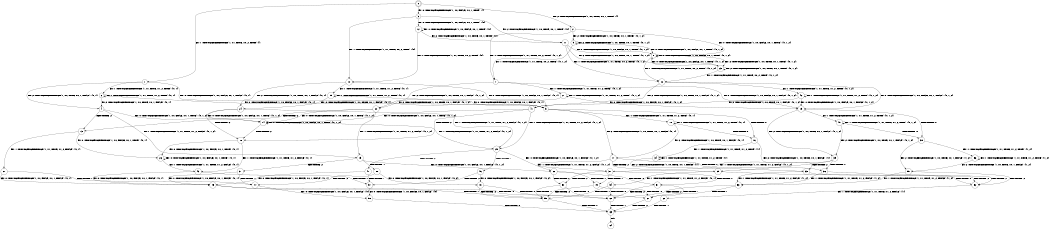 digraph BCG {
size = "7, 10.5";
center = TRUE;
node [shape = circle];
0 [peripheries = 2];
0 -> 1 [label = "EX !1 !ATOMIC_EXCH_BRANCH (1, +1, TRUE, +0, 2, TRUE) !{}"];
0 -> 2 [label = "EX !2 !ATOMIC_EXCH_BRANCH (1, +0, TRUE, +0, 1, TRUE) !{}"];
0 -> 3 [label = "EX !0 !ATOMIC_EXCH_BRANCH (1, +0, FALSE, +0, 1, TRUE) !{}"];
1 -> 4 [label = "EX !2 !ATOMIC_EXCH_BRANCH (1, +0, TRUE, +0, 1, FALSE) !{0, 1}"];
1 -> 5 [label = "EX !0 !ATOMIC_EXCH_BRANCH (1, +0, FALSE, +0, 1, FALSE) !{0, 1}"];
1 -> 6 [label = "EX !1 !ATOMIC_EXCH_BRANCH (1, +1, TRUE, +1, 2, TRUE) !{0, 1}"];
2 -> 7 [label = "EX !1 !ATOMIC_EXCH_BRANCH (1, +1, TRUE, +0, 2, TRUE) !{0, 1, 2}"];
2 -> 8 [label = "EX !0 !ATOMIC_EXCH_BRANCH (1, +0, FALSE, +0, 1, TRUE) !{0, 1, 2}"];
2 -> 9 [label = "EX !2 !ATOMIC_EXCH_BRANCH (1, +0, TRUE, +0, 1, TRUE) !{0, 1, 2}"];
3 -> 10 [label = "EX !1 !ATOMIC_EXCH_BRANCH (1, +1, TRUE, +0, 2, TRUE) !{0}"];
3 -> 11 [label = "EX !2 !ATOMIC_EXCH_BRANCH (1, +0, TRUE, +0, 1, TRUE) !{0}"];
3 -> 12 [label = "EX !0 !ATOMIC_EXCH_BRANCH (1, +0, FALSE, +0, 1, TRUE) !{0}"];
4 -> 13 [label = "TERMINATE !2"];
4 -> 14 [label = "EX !0 !ATOMIC_EXCH_BRANCH (1, +0, FALSE, +0, 1, TRUE) !{0, 1, 2}"];
4 -> 15 [label = "EX !1 !ATOMIC_EXCH_BRANCH (1, +1, TRUE, +1, 2, FALSE) !{0, 1, 2}"];
5 -> 16 [label = "TERMINATE !0"];
5 -> 17 [label = "EX !2 !ATOMIC_EXCH_BRANCH (1, +0, TRUE, +0, 1, FALSE) !{0, 1}"];
5 -> 18 [label = "EX !1 !ATOMIC_EXCH_BRANCH (1, +1, TRUE, +1, 2, TRUE) !{0, 1}"];
6 -> 4 [label = "EX !2 !ATOMIC_EXCH_BRANCH (1, +0, TRUE, +0, 1, FALSE) !{0, 1}"];
6 -> 5 [label = "EX !0 !ATOMIC_EXCH_BRANCH (1, +0, FALSE, +0, 1, FALSE) !{0, 1}"];
6 -> 6 [label = "EX !1 !ATOMIC_EXCH_BRANCH (1, +1, TRUE, +1, 2, TRUE) !{0, 1}"];
7 -> 19 [label = "EX !0 !ATOMIC_EXCH_BRANCH (1, +0, FALSE, +0, 1, FALSE) !{0, 1, 2}"];
7 -> 20 [label = "EX !2 !ATOMIC_EXCH_BRANCH (1, +0, TRUE, +0, 1, FALSE) !{0, 1, 2}"];
7 -> 21 [label = "EX !1 !ATOMIC_EXCH_BRANCH (1, +1, TRUE, +1, 2, TRUE) !{0, 1, 2}"];
8 -> 22 [label = "EX !1 !ATOMIC_EXCH_BRANCH (1, +1, TRUE, +0, 2, TRUE) !{0, 1, 2}"];
8 -> 23 [label = "EX !2 !ATOMIC_EXCH_BRANCH (1, +0, TRUE, +0, 1, TRUE) !{0, 1, 2}"];
8 -> 8 [label = "EX !0 !ATOMIC_EXCH_BRANCH (1, +0, FALSE, +0, 1, TRUE) !{0, 1, 2}"];
9 -> 7 [label = "EX !1 !ATOMIC_EXCH_BRANCH (1, +1, TRUE, +0, 2, TRUE) !{0, 1, 2}"];
9 -> 8 [label = "EX !0 !ATOMIC_EXCH_BRANCH (1, +0, FALSE, +0, 1, TRUE) !{0, 1, 2}"];
9 -> 9 [label = "EX !2 !ATOMIC_EXCH_BRANCH (1, +0, TRUE, +0, 1, TRUE) !{0, 1, 2}"];
10 -> 24 [label = "EX !2 !ATOMIC_EXCH_BRANCH (1, +0, TRUE, +0, 1, FALSE) !{0, 1}"];
10 -> 25 [label = "EX !1 !ATOMIC_EXCH_BRANCH (1, +1, TRUE, +1, 2, TRUE) !{0, 1}"];
10 -> 5 [label = "EX !0 !ATOMIC_EXCH_BRANCH (1, +0, FALSE, +0, 1, FALSE) !{0, 1}"];
11 -> 22 [label = "EX !1 !ATOMIC_EXCH_BRANCH (1, +1, TRUE, +0, 2, TRUE) !{0, 1, 2}"];
11 -> 23 [label = "EX !2 !ATOMIC_EXCH_BRANCH (1, +0, TRUE, +0, 1, TRUE) !{0, 1, 2}"];
11 -> 8 [label = "EX !0 !ATOMIC_EXCH_BRANCH (1, +0, FALSE, +0, 1, TRUE) !{0, 1, 2}"];
12 -> 10 [label = "EX !1 !ATOMIC_EXCH_BRANCH (1, +1, TRUE, +0, 2, TRUE) !{0}"];
12 -> 11 [label = "EX !2 !ATOMIC_EXCH_BRANCH (1, +0, TRUE, +0, 1, TRUE) !{0}"];
12 -> 12 [label = "EX !0 !ATOMIC_EXCH_BRANCH (1, +0, FALSE, +0, 1, TRUE) !{0}"];
13 -> 26 [label = "EX !0 !ATOMIC_EXCH_BRANCH (1, +0, FALSE, +0, 1, TRUE) !{0, 1}"];
13 -> 27 [label = "EX !1 !ATOMIC_EXCH_BRANCH (1, +1, TRUE, +1, 2, FALSE) !{0, 1}"];
14 -> 28 [label = "TERMINATE !2"];
14 -> 29 [label = "EX !1 !ATOMIC_EXCH_BRANCH (1, +1, TRUE, +1, 2, FALSE) !{0, 1, 2}"];
14 -> 14 [label = "EX !0 !ATOMIC_EXCH_BRANCH (1, +0, FALSE, +0, 1, TRUE) !{0, 1, 2}"];
15 -> 30 [label = "TERMINATE !1"];
15 -> 31 [label = "TERMINATE !2"];
15 -> 32 [label = "EX !0 !ATOMIC_EXCH_BRANCH (1, +0, FALSE, +0, 1, FALSE) !{0, 1, 2}"];
16 -> 33 [label = "EX !2 !ATOMIC_EXCH_BRANCH (1, +0, TRUE, +0, 1, FALSE) !{1}"];
16 -> 34 [label = "EX !1 !ATOMIC_EXCH_BRANCH (1, +1, TRUE, +1, 2, TRUE) !{1}"];
17 -> 35 [label = "TERMINATE !2"];
17 -> 36 [label = "TERMINATE !0"];
17 -> 37 [label = "EX !1 !ATOMIC_EXCH_BRANCH (1, +1, TRUE, +1, 2, FALSE) !{0, 1, 2}"];
18 -> 16 [label = "TERMINATE !0"];
18 -> 17 [label = "EX !2 !ATOMIC_EXCH_BRANCH (1, +0, TRUE, +0, 1, FALSE) !{0, 1}"];
18 -> 18 [label = "EX !1 !ATOMIC_EXCH_BRANCH (1, +1, TRUE, +1, 2, TRUE) !{0, 1}"];
19 -> 38 [label = "TERMINATE !0"];
19 -> 39 [label = "EX !2 !ATOMIC_EXCH_BRANCH (1, +0, TRUE, +0, 1, FALSE) !{0, 1, 2}"];
19 -> 40 [label = "EX !1 !ATOMIC_EXCH_BRANCH (1, +1, TRUE, +1, 2, TRUE) !{0, 1, 2}"];
20 -> 13 [label = "TERMINATE !2"];
20 -> 14 [label = "EX !0 !ATOMIC_EXCH_BRANCH (1, +0, FALSE, +0, 1, TRUE) !{0, 1, 2}"];
20 -> 15 [label = "EX !1 !ATOMIC_EXCH_BRANCH (1, +1, TRUE, +1, 2, FALSE) !{0, 1, 2}"];
21 -> 19 [label = "EX !0 !ATOMIC_EXCH_BRANCH (1, +0, FALSE, +0, 1, FALSE) !{0, 1, 2}"];
21 -> 20 [label = "EX !2 !ATOMIC_EXCH_BRANCH (1, +0, TRUE, +0, 1, FALSE) !{0, 1, 2}"];
21 -> 21 [label = "EX !1 !ATOMIC_EXCH_BRANCH (1, +1, TRUE, +1, 2, TRUE) !{0, 1, 2}"];
22 -> 41 [label = "EX !2 !ATOMIC_EXCH_BRANCH (1, +0, TRUE, +0, 1, FALSE) !{0, 1, 2}"];
22 -> 42 [label = "EX !1 !ATOMIC_EXCH_BRANCH (1, +1, TRUE, +1, 2, TRUE) !{0, 1, 2}"];
22 -> 19 [label = "EX !0 !ATOMIC_EXCH_BRANCH (1, +0, FALSE, +0, 1, FALSE) !{0, 1, 2}"];
23 -> 22 [label = "EX !1 !ATOMIC_EXCH_BRANCH (1, +1, TRUE, +0, 2, TRUE) !{0, 1, 2}"];
23 -> 23 [label = "EX !2 !ATOMIC_EXCH_BRANCH (1, +0, TRUE, +0, 1, TRUE) !{0, 1, 2}"];
23 -> 8 [label = "EX !0 !ATOMIC_EXCH_BRANCH (1, +0, FALSE, +0, 1, TRUE) !{0, 1, 2}"];
24 -> 28 [label = "TERMINATE !2"];
24 -> 29 [label = "EX !1 !ATOMIC_EXCH_BRANCH (1, +1, TRUE, +1, 2, FALSE) !{0, 1, 2}"];
24 -> 14 [label = "EX !0 !ATOMIC_EXCH_BRANCH (1, +0, FALSE, +0, 1, TRUE) !{0, 1, 2}"];
25 -> 24 [label = "EX !2 !ATOMIC_EXCH_BRANCH (1, +0, TRUE, +0, 1, FALSE) !{0, 1}"];
25 -> 25 [label = "EX !1 !ATOMIC_EXCH_BRANCH (1, +1, TRUE, +1, 2, TRUE) !{0, 1}"];
25 -> 5 [label = "EX !0 !ATOMIC_EXCH_BRANCH (1, +0, FALSE, +0, 1, FALSE) !{0, 1}"];
26 -> 43 [label = "EX !1 !ATOMIC_EXCH_BRANCH (1, +1, TRUE, +1, 2, FALSE) !{0, 1}"];
26 -> 26 [label = "EX !0 !ATOMIC_EXCH_BRANCH (1, +0, FALSE, +0, 1, TRUE) !{0, 1}"];
27 -> 44 [label = "TERMINATE !1"];
27 -> 45 [label = "EX !0 !ATOMIC_EXCH_BRANCH (1, +0, FALSE, +0, 1, FALSE) !{0, 1}"];
28 -> 43 [label = "EX !1 !ATOMIC_EXCH_BRANCH (1, +1, TRUE, +1, 2, FALSE) !{0, 1}"];
28 -> 26 [label = "EX !0 !ATOMIC_EXCH_BRANCH (1, +0, FALSE, +0, 1, TRUE) !{0, 1}"];
29 -> 46 [label = "TERMINATE !1"];
29 -> 47 [label = "TERMINATE !2"];
29 -> 32 [label = "EX !0 !ATOMIC_EXCH_BRANCH (1, +0, FALSE, +0, 1, FALSE) !{0, 1, 2}"];
30 -> 44 [label = "TERMINATE !2"];
30 -> 48 [label = "EX !0 !ATOMIC_EXCH_BRANCH (1, +0, FALSE, +0, 1, FALSE) !{0, 2}"];
31 -> 44 [label = "TERMINATE !1"];
31 -> 45 [label = "EX !0 !ATOMIC_EXCH_BRANCH (1, +0, FALSE, +0, 1, FALSE) !{0, 1}"];
32 -> 49 [label = "TERMINATE !1"];
32 -> 50 [label = "TERMINATE !2"];
32 -> 51 [label = "TERMINATE !0"];
33 -> 52 [label = "TERMINATE !2"];
33 -> 53 [label = "EX !1 !ATOMIC_EXCH_BRANCH (1, +1, TRUE, +1, 2, FALSE) !{1, 2}"];
34 -> 33 [label = "EX !2 !ATOMIC_EXCH_BRANCH (1, +0, TRUE, +0, 1, FALSE) !{1}"];
34 -> 34 [label = "EX !1 !ATOMIC_EXCH_BRANCH (1, +1, TRUE, +1, 2, TRUE) !{1}"];
35 -> 52 [label = "TERMINATE !0"];
35 -> 54 [label = "EX !1 !ATOMIC_EXCH_BRANCH (1, +1, TRUE, +1, 2, FALSE) !{0, 1}"];
36 -> 52 [label = "TERMINATE !2"];
36 -> 53 [label = "EX !1 !ATOMIC_EXCH_BRANCH (1, +1, TRUE, +1, 2, FALSE) !{1, 2}"];
37 -> 49 [label = "TERMINATE !1"];
37 -> 50 [label = "TERMINATE !2"];
37 -> 51 [label = "TERMINATE !0"];
38 -> 55 [label = "EX !2 !ATOMIC_EXCH_BRANCH (1, +0, TRUE, +0, 1, FALSE) !{1, 2}"];
38 -> 56 [label = "EX !1 !ATOMIC_EXCH_BRANCH (1, +1, TRUE, +1, 2, TRUE) !{1, 2}"];
39 -> 35 [label = "TERMINATE !2"];
39 -> 36 [label = "TERMINATE !0"];
39 -> 37 [label = "EX !1 !ATOMIC_EXCH_BRANCH (1, +1, TRUE, +1, 2, FALSE) !{0, 1, 2}"];
40 -> 38 [label = "TERMINATE !0"];
40 -> 39 [label = "EX !2 !ATOMIC_EXCH_BRANCH (1, +0, TRUE, +0, 1, FALSE) !{0, 1, 2}"];
40 -> 40 [label = "EX !1 !ATOMIC_EXCH_BRANCH (1, +1, TRUE, +1, 2, TRUE) !{0, 1, 2}"];
41 -> 28 [label = "TERMINATE !2"];
41 -> 29 [label = "EX !1 !ATOMIC_EXCH_BRANCH (1, +1, TRUE, +1, 2, FALSE) !{0, 1, 2}"];
41 -> 14 [label = "EX !0 !ATOMIC_EXCH_BRANCH (1, +0, FALSE, +0, 1, TRUE) !{0, 1, 2}"];
42 -> 41 [label = "EX !2 !ATOMIC_EXCH_BRANCH (1, +0, TRUE, +0, 1, FALSE) !{0, 1, 2}"];
42 -> 42 [label = "EX !1 !ATOMIC_EXCH_BRANCH (1, +1, TRUE, +1, 2, TRUE) !{0, 1, 2}"];
42 -> 19 [label = "EX !0 !ATOMIC_EXCH_BRANCH (1, +0, FALSE, +0, 1, FALSE) !{0, 1, 2}"];
43 -> 57 [label = "TERMINATE !1"];
43 -> 45 [label = "EX !0 !ATOMIC_EXCH_BRANCH (1, +0, FALSE, +0, 1, FALSE) !{0, 1}"];
44 -> 58 [label = "EX !0 !ATOMIC_EXCH_BRANCH (1, +0, FALSE, +0, 1, FALSE) !{0}"];
45 -> 59 [label = "TERMINATE !1"];
45 -> 60 [label = "TERMINATE !0"];
46 -> 57 [label = "TERMINATE !2"];
46 -> 48 [label = "EX !0 !ATOMIC_EXCH_BRANCH (1, +0, FALSE, +0, 1, FALSE) !{0, 2}"];
47 -> 57 [label = "TERMINATE !1"];
47 -> 45 [label = "EX !0 !ATOMIC_EXCH_BRANCH (1, +0, FALSE, +0, 1, FALSE) !{0, 1}"];
48 -> 59 [label = "TERMINATE !2"];
48 -> 61 [label = "TERMINATE !0"];
49 -> 59 [label = "TERMINATE !2"];
49 -> 61 [label = "TERMINATE !0"];
50 -> 59 [label = "TERMINATE !1"];
50 -> 60 [label = "TERMINATE !0"];
51 -> 61 [label = "TERMINATE !1"];
51 -> 60 [label = "TERMINATE !2"];
52 -> 62 [label = "EX !1 !ATOMIC_EXCH_BRANCH (1, +1, TRUE, +1, 2, FALSE) !{1}"];
53 -> 61 [label = "TERMINATE !1"];
53 -> 60 [label = "TERMINATE !2"];
54 -> 59 [label = "TERMINATE !1"];
54 -> 60 [label = "TERMINATE !0"];
55 -> 52 [label = "TERMINATE !2"];
55 -> 53 [label = "EX !1 !ATOMIC_EXCH_BRANCH (1, +1, TRUE, +1, 2, FALSE) !{1, 2}"];
56 -> 55 [label = "EX !2 !ATOMIC_EXCH_BRANCH (1, +0, TRUE, +0, 1, FALSE) !{1, 2}"];
56 -> 56 [label = "EX !1 !ATOMIC_EXCH_BRANCH (1, +1, TRUE, +1, 2, TRUE) !{1, 2}"];
57 -> 58 [label = "EX !0 !ATOMIC_EXCH_BRANCH (1, +0, FALSE, +0, 1, FALSE) !{0}"];
58 -> 63 [label = "TERMINATE !0"];
59 -> 63 [label = "TERMINATE !0"];
60 -> 63 [label = "TERMINATE !1"];
61 -> 63 [label = "TERMINATE !2"];
62 -> 63 [label = "TERMINATE !1"];
63 -> 64 [label = "exit"];
}
